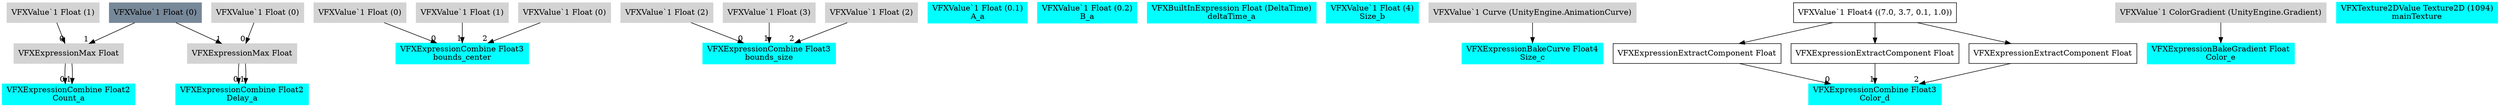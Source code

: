 digraph G {
node0 [shape="box" color="cyan" style="filled" label="VFXExpressionCombine Float2
Count_a"]
node1 [shape="box" color="lightgray" style="filled" label="VFXExpressionMax Float"]
node2 [shape="box" color="lightgray" style="filled" label="VFXValue`1 Float (1)"]
node3 [shape="box" color="lightslategray" style="filled" label="VFXValue`1 Float (0)"]
node4 [shape="box" color="cyan" style="filled" label="VFXExpressionCombine Float2
Delay_a"]
node5 [shape="box" color="lightgray" style="filled" label="VFXExpressionMax Float"]
node6 [shape="box" color="lightgray" style="filled" label="VFXValue`1 Float (0)"]
node7 [shape="box" color="cyan" style="filled" label="VFXExpressionCombine Float3
bounds_center"]
node8 [shape="box" color="lightgray" style="filled" label="VFXValue`1 Float (0)"]
node9 [shape="box" color="lightgray" style="filled" label="VFXValue`1 Float (1)"]
node10 [shape="box" color="lightgray" style="filled" label="VFXValue`1 Float (0)"]
node11 [shape="box" color="cyan" style="filled" label="VFXExpressionCombine Float3
bounds_size"]
node12 [shape="box" color="lightgray" style="filled" label="VFXValue`1 Float (2)"]
node13 [shape="box" color="lightgray" style="filled" label="VFXValue`1 Float (3)"]
node14 [shape="box" color="lightgray" style="filled" label="VFXValue`1 Float (2)"]
node15 [shape="box" color="cyan" style="filled" label="VFXValue`1 Float (0.1)
A_a"]
node16 [shape="box" color="cyan" style="filled" label="VFXValue`1 Float (0.2)
B_a"]
node17 [shape="box" color="cyan" style="filled" label="VFXBuiltInExpression Float (DeltaTime)
deltaTime_a"]
node18 [shape="box" color="cyan" style="filled" label="VFXValue`1 Float (4)
Size_b"]
node19 [shape="box" color="cyan" style="filled" label="VFXExpressionBakeCurve Float4
Size_c"]
node20 [shape="box" color="lightgray" style="filled" label="VFXValue`1 Curve (UnityEngine.AnimationCurve)"]
node21 [shape="box" color="cyan" style="filled" label="VFXExpressionCombine Float3
Color_d"]
node22 [shape="box" label="VFXExpressionExtractComponent Float"]
node23 [shape="box" label="VFXValue`1 Float4 ((7.0, 3.7, 0.1, 1.0))"]
node24 [shape="box" label="VFXExpressionExtractComponent Float"]
node25 [shape="box" label="VFXExpressionExtractComponent Float"]
node26 [shape="box" color="cyan" style="filled" label="VFXExpressionBakeGradient Float
Color_e"]
node27 [shape="box" color="lightgray" style="filled" label="VFXValue`1 ColorGradient (UnityEngine.Gradient)"]
node28 [shape="box" color="cyan" style="filled" label="VFXTexture2DValue Texture2D (1094)
mainTexture"]
node1 -> node0 [headlabel="0"]
node1 -> node0 [headlabel="1"]
node2 -> node1 [headlabel="0"]
node3 -> node1 [headlabel="1"]
node5 -> node4 [headlabel="0"]
node5 -> node4 [headlabel="1"]
node6 -> node5 [headlabel="0"]
node3 -> node5 [headlabel="1"]
node8 -> node7 [headlabel="0"]
node9 -> node7 [headlabel="1"]
node10 -> node7 [headlabel="2"]
node12 -> node11 [headlabel="0"]
node13 -> node11 [headlabel="1"]
node14 -> node11 [headlabel="2"]
node20 -> node19 
node22 -> node21 [headlabel="0"]
node24 -> node21 [headlabel="1"]
node25 -> node21 [headlabel="2"]
node23 -> node22 
node23 -> node24 
node23 -> node25 
node27 -> node26 
}
